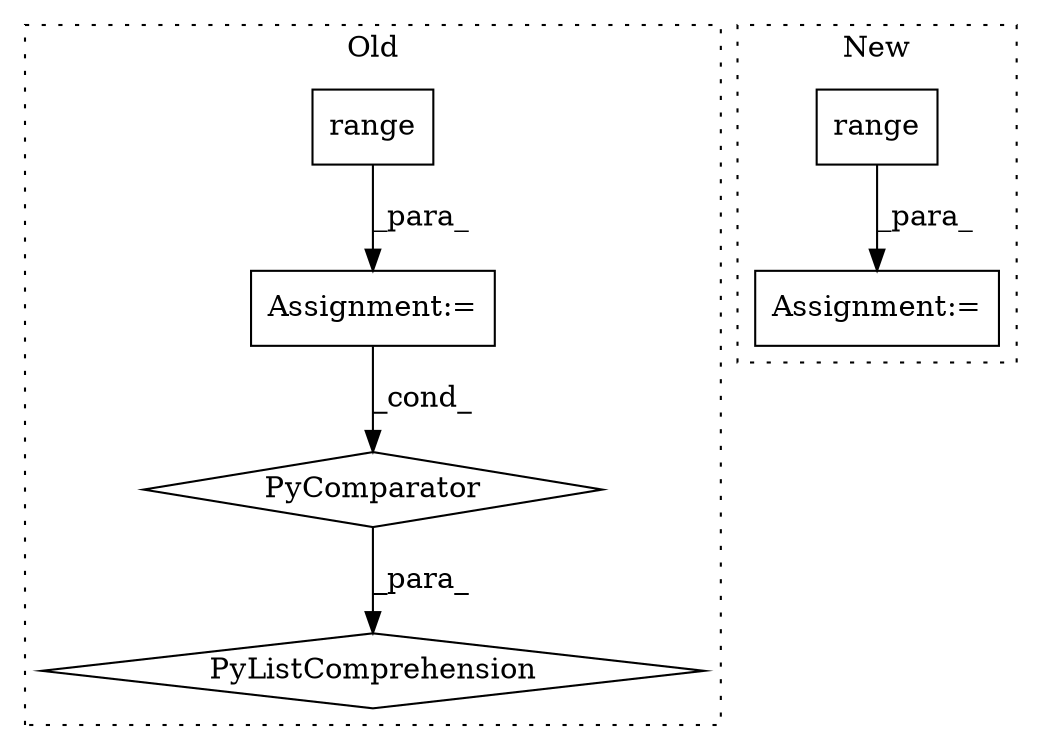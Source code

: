 digraph G {
subgraph cluster0 {
1 [label="PyComparator" a="113" s="936" l="47" shape="diamond"];
4 [label="PyListComprehension" a="109" s="861" l="130" shape="diamond"];
5 [label="Assignment:=" a="7" s="936" l="47" shape="box"];
6 [label="range" a="32" s="943,973" l="6,1" shape="box"];
label = "Old";
style="dotted";
}
subgraph cluster1 {
2 [label="range" a="32" s="856,881" l="6,1" shape="box"];
3 [label="Assignment:=" a="7" s="849" l="42" shape="box"];
label = "New";
style="dotted";
}
1 -> 4 [label="_para_"];
2 -> 3 [label="_para_"];
5 -> 1 [label="_cond_"];
6 -> 5 [label="_para_"];
}